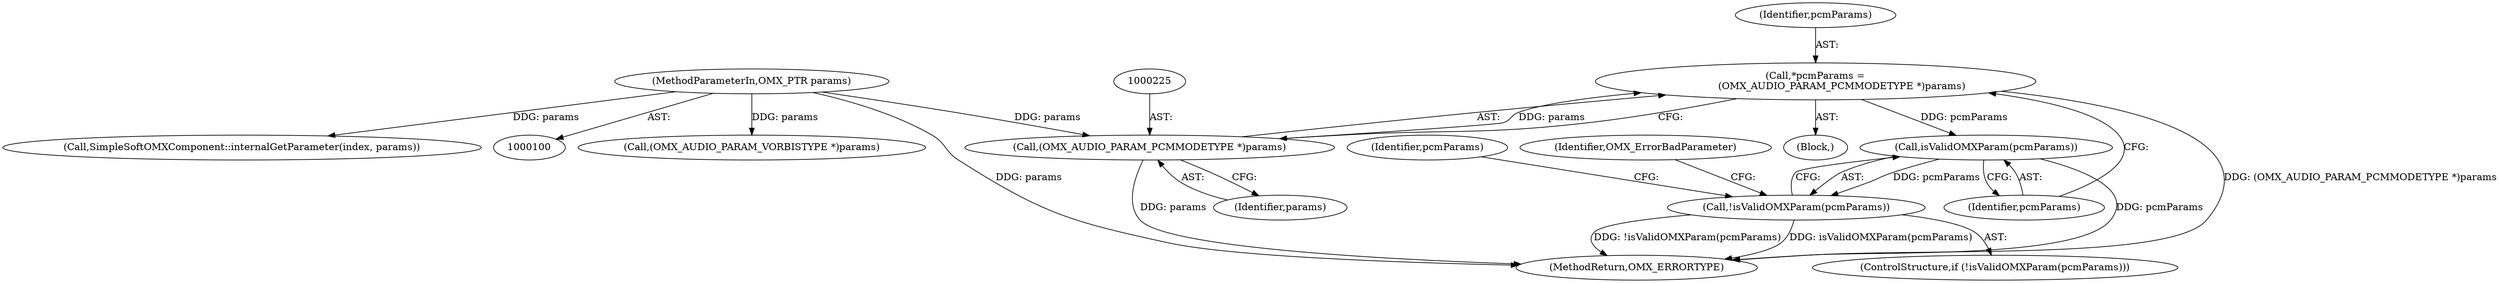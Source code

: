 digraph "0_Android_295c883fe3105b19bcd0f9e07d54c6b589fc5bff_34@pointer" {
"1000222" [label="(Call,*pcmParams =\n                 (OMX_AUDIO_PARAM_PCMMODETYPE *)params)"];
"1000224" [label="(Call,(OMX_AUDIO_PARAM_PCMMODETYPE *)params)"];
"1000102" [label="(MethodParameterIn,OMX_PTR params)"];
"1000229" [label="(Call,isValidOMXParam(pcmParams))"];
"1000228" [label="(Call,!isValidOMXParam(pcmParams))"];
"1000229" [label="(Call,isValidOMXParam(pcmParams))"];
"1000230" [label="(Identifier,pcmParams)"];
"1000102" [label="(MethodParameterIn,OMX_PTR params)"];
"1000228" [label="(Call,!isValidOMXParam(pcmParams))"];
"1000237" [label="(Identifier,pcmParams)"];
"1000222" [label="(Call,*pcmParams =\n                 (OMX_AUDIO_PARAM_PCMMODETYPE *)params)"];
"1000224" [label="(Call,(OMX_AUDIO_PARAM_PCMMODETYPE *)params)"];
"1000319" [label="(MethodReturn,OMX_ERRORTYPE)"];
"1000112" [label="(Call,(OMX_AUDIO_PARAM_VORBISTYPE *)params)"];
"1000227" [label="(ControlStructure,if (!isValidOMXParam(pcmParams)))"];
"1000220" [label="(Block,)"];
"1000316" [label="(Call,SimpleSoftOMXComponent::internalGetParameter(index, params))"];
"1000233" [label="(Identifier,OMX_ErrorBadParameter)"];
"1000226" [label="(Identifier,params)"];
"1000223" [label="(Identifier,pcmParams)"];
"1000222" -> "1000220"  [label="AST: "];
"1000222" -> "1000224"  [label="CFG: "];
"1000223" -> "1000222"  [label="AST: "];
"1000224" -> "1000222"  [label="AST: "];
"1000230" -> "1000222"  [label="CFG: "];
"1000222" -> "1000319"  [label="DDG: (OMX_AUDIO_PARAM_PCMMODETYPE *)params"];
"1000224" -> "1000222"  [label="DDG: params"];
"1000222" -> "1000229"  [label="DDG: pcmParams"];
"1000224" -> "1000226"  [label="CFG: "];
"1000225" -> "1000224"  [label="AST: "];
"1000226" -> "1000224"  [label="AST: "];
"1000224" -> "1000319"  [label="DDG: params"];
"1000102" -> "1000224"  [label="DDG: params"];
"1000102" -> "1000100"  [label="AST: "];
"1000102" -> "1000319"  [label="DDG: params"];
"1000102" -> "1000112"  [label="DDG: params"];
"1000102" -> "1000316"  [label="DDG: params"];
"1000229" -> "1000228"  [label="AST: "];
"1000229" -> "1000230"  [label="CFG: "];
"1000230" -> "1000229"  [label="AST: "];
"1000228" -> "1000229"  [label="CFG: "];
"1000229" -> "1000319"  [label="DDG: pcmParams"];
"1000229" -> "1000228"  [label="DDG: pcmParams"];
"1000228" -> "1000227"  [label="AST: "];
"1000233" -> "1000228"  [label="CFG: "];
"1000237" -> "1000228"  [label="CFG: "];
"1000228" -> "1000319"  [label="DDG: !isValidOMXParam(pcmParams)"];
"1000228" -> "1000319"  [label="DDG: isValidOMXParam(pcmParams)"];
}

